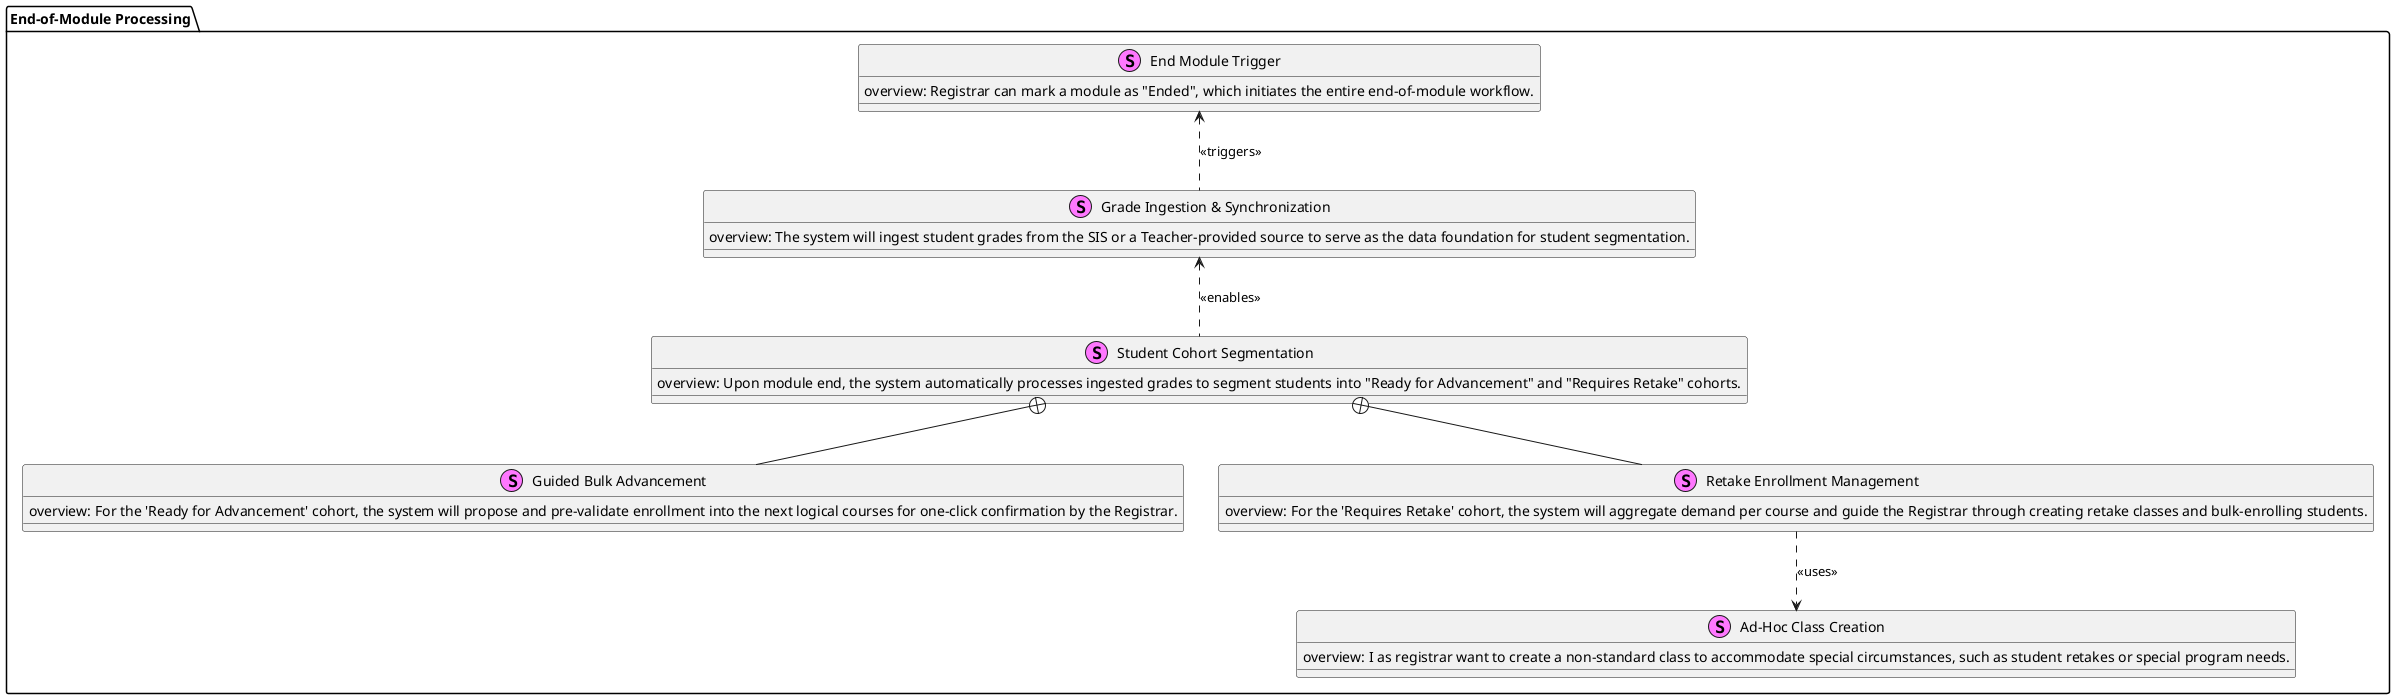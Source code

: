 --- START OF FILE end-of-module-processing.puml ---
@startuml
package "End-of-Module Processing" as pkg_EOM_Processing {
    stereotype "End Module Trigger" AS module_end {
        {field} overview: Registrar can mark a module as "Ended", which initiates the entire end-of-module workflow.
    }
    stereotype "Grade Ingestion & Synchronization" AS grade_ingestion {
        {field} overview: The system will ingest student grades from the SIS or a Teacher-provided source to serve as the data foundation for student segmentation.
    }
    stereotype "Student Cohort Segmentation" AS cohort_segmentation {
        {field} overview: Upon module end, the system automatically processes ingested grades to segment students into "Ready for Advancement" and "Requires Retake" cohorts.
    }
    stereotype "Guided Bulk Advancement" AS bulk_advancement {
        {field} overview: For the 'Ready for Advancement' cohort, the system will propose and pre-validate enrollment into the next logical courses for one-click confirmation by the Registrar.
    }
    stereotype "Retake Enrollment Management" AS retake_mgmt {
        {field} overview: For the 'Requires Retake' cohort, the system will aggregate demand per course and guide the Registrar through creating retake classes and bulk-enrolling students.
    }
     stereotype "Ad-Hoc Class Creation" AS custom_class {
        {field} overview: I as registrar want to create a non-standard class to accommodate special circumstances, such as student retakes or special program needs.
    }

    module_end <.. grade_ingestion : <<triggers>>
    grade_ingestion <.. cohort_segmentation : <<enables>>
    cohort_segmentation +-- bulk_advancement
    cohort_segmentation +-- retake_mgmt
    retake_mgmt ..> custom_class : <<uses>>
}
@enduml
